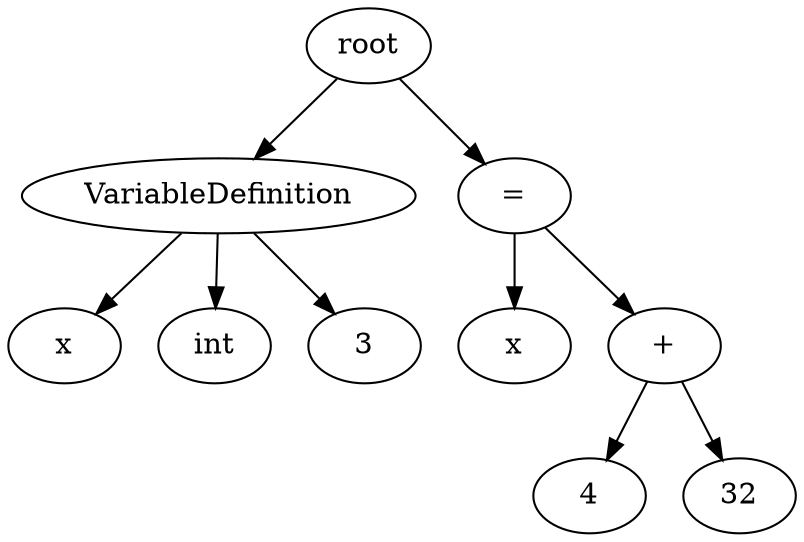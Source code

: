 digraph G { 
 "0"   [label="root"]; 
 "1"   [label="VariableDefinition"]; 
 "0" -> "1"; 
 "2"   [label="x"]; 
 "1" -> "2"; 
 "3"   [label="int"]; 
 "1" -> "3"; 
 "4"   [label="3"]; 
 "1" -> "4"; 
 "5"   [label="="]; 
 "0" -> "5"; 
 "6"   [label="x"]; 
 "5" -> "6"; 
 "7"   [label="+"]; 
 "5" -> "7"; 
 "8"   [label="4"]; 
 "7" -> "8"; 
 "9"   [label="32"]; 
 "7" -> "9"; 
 }